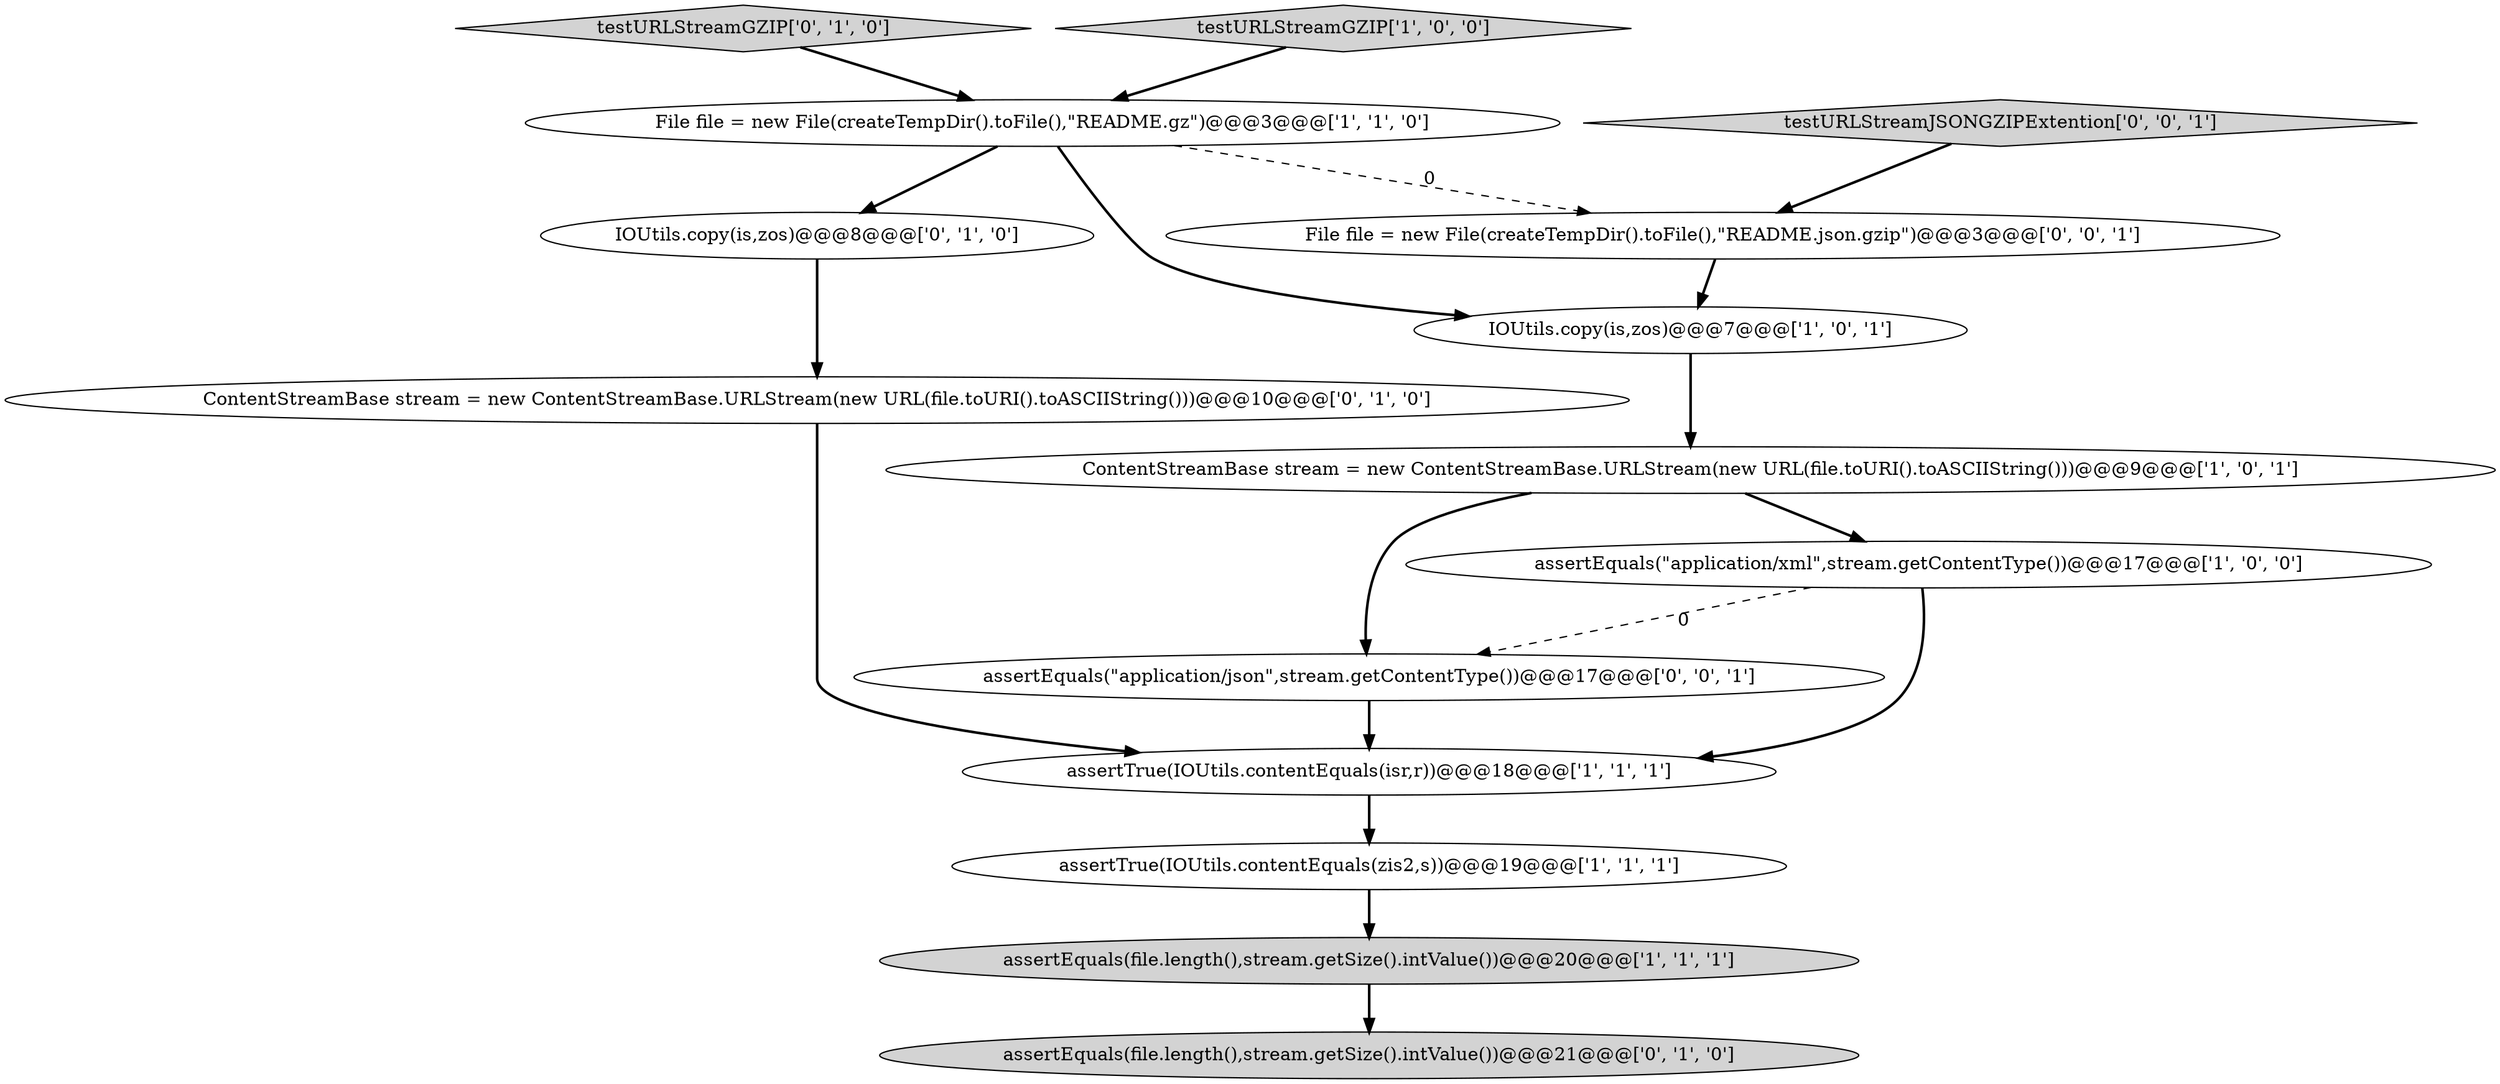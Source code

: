 digraph {
12 [style = filled, label = "File file = new File(createTempDir().toFile(),\"README.json.gzip\")@@@3@@@['0', '0', '1']", fillcolor = white, shape = ellipse image = "AAA0AAABBB3BBB"];
5 [style = filled, label = "ContentStreamBase stream = new ContentStreamBase.URLStream(new URL(file.toURI().toASCIIString()))@@@9@@@['1', '0', '1']", fillcolor = white, shape = ellipse image = "AAA0AAABBB1BBB"];
11 [style = filled, label = "testURLStreamGZIP['0', '1', '0']", fillcolor = lightgray, shape = diamond image = "AAA0AAABBB2BBB"];
9 [style = filled, label = "ContentStreamBase stream = new ContentStreamBase.URLStream(new URL(file.toURI().toASCIIString()))@@@10@@@['0', '1', '0']", fillcolor = white, shape = ellipse image = "AAA0AAABBB2BBB"];
1 [style = filled, label = "assertEquals(\"application/xml\",stream.getContentType())@@@17@@@['1', '0', '0']", fillcolor = white, shape = ellipse image = "AAA0AAABBB1BBB"];
14 [style = filled, label = "assertEquals(\"application/json\",stream.getContentType())@@@17@@@['0', '0', '1']", fillcolor = white, shape = ellipse image = "AAA0AAABBB3BBB"];
3 [style = filled, label = "assertTrue(IOUtils.contentEquals(zis2,s))@@@19@@@['1', '1', '1']", fillcolor = white, shape = ellipse image = "AAA0AAABBB1BBB"];
8 [style = filled, label = "assertEquals(file.length(),stream.getSize().intValue())@@@21@@@['0', '1', '0']", fillcolor = lightgray, shape = ellipse image = "AAA0AAABBB2BBB"];
10 [style = filled, label = "IOUtils.copy(is,zos)@@@8@@@['0', '1', '0']", fillcolor = white, shape = ellipse image = "AAA0AAABBB2BBB"];
4 [style = filled, label = "IOUtils.copy(is,zos)@@@7@@@['1', '0', '1']", fillcolor = white, shape = ellipse image = "AAA0AAABBB1BBB"];
13 [style = filled, label = "testURLStreamJSONGZIPExtention['0', '0', '1']", fillcolor = lightgray, shape = diamond image = "AAA0AAABBB3BBB"];
0 [style = filled, label = "File file = new File(createTempDir().toFile(),\"README.gz\")@@@3@@@['1', '1', '0']", fillcolor = white, shape = ellipse image = "AAA0AAABBB1BBB"];
6 [style = filled, label = "assertTrue(IOUtils.contentEquals(isr,r))@@@18@@@['1', '1', '1']", fillcolor = white, shape = ellipse image = "AAA0AAABBB1BBB"];
7 [style = filled, label = "testURLStreamGZIP['1', '0', '0']", fillcolor = lightgray, shape = diamond image = "AAA0AAABBB1BBB"];
2 [style = filled, label = "assertEquals(file.length(),stream.getSize().intValue())@@@20@@@['1', '1', '1']", fillcolor = lightgray, shape = ellipse image = "AAA0AAABBB1BBB"];
6->3 [style = bold, label=""];
5->1 [style = bold, label=""];
0->10 [style = bold, label=""];
7->0 [style = bold, label=""];
1->6 [style = bold, label=""];
10->9 [style = bold, label=""];
11->0 [style = bold, label=""];
13->12 [style = bold, label=""];
5->14 [style = bold, label=""];
3->2 [style = bold, label=""];
12->4 [style = bold, label=""];
0->12 [style = dashed, label="0"];
1->14 [style = dashed, label="0"];
0->4 [style = bold, label=""];
4->5 [style = bold, label=""];
14->6 [style = bold, label=""];
2->8 [style = bold, label=""];
9->6 [style = bold, label=""];
}
